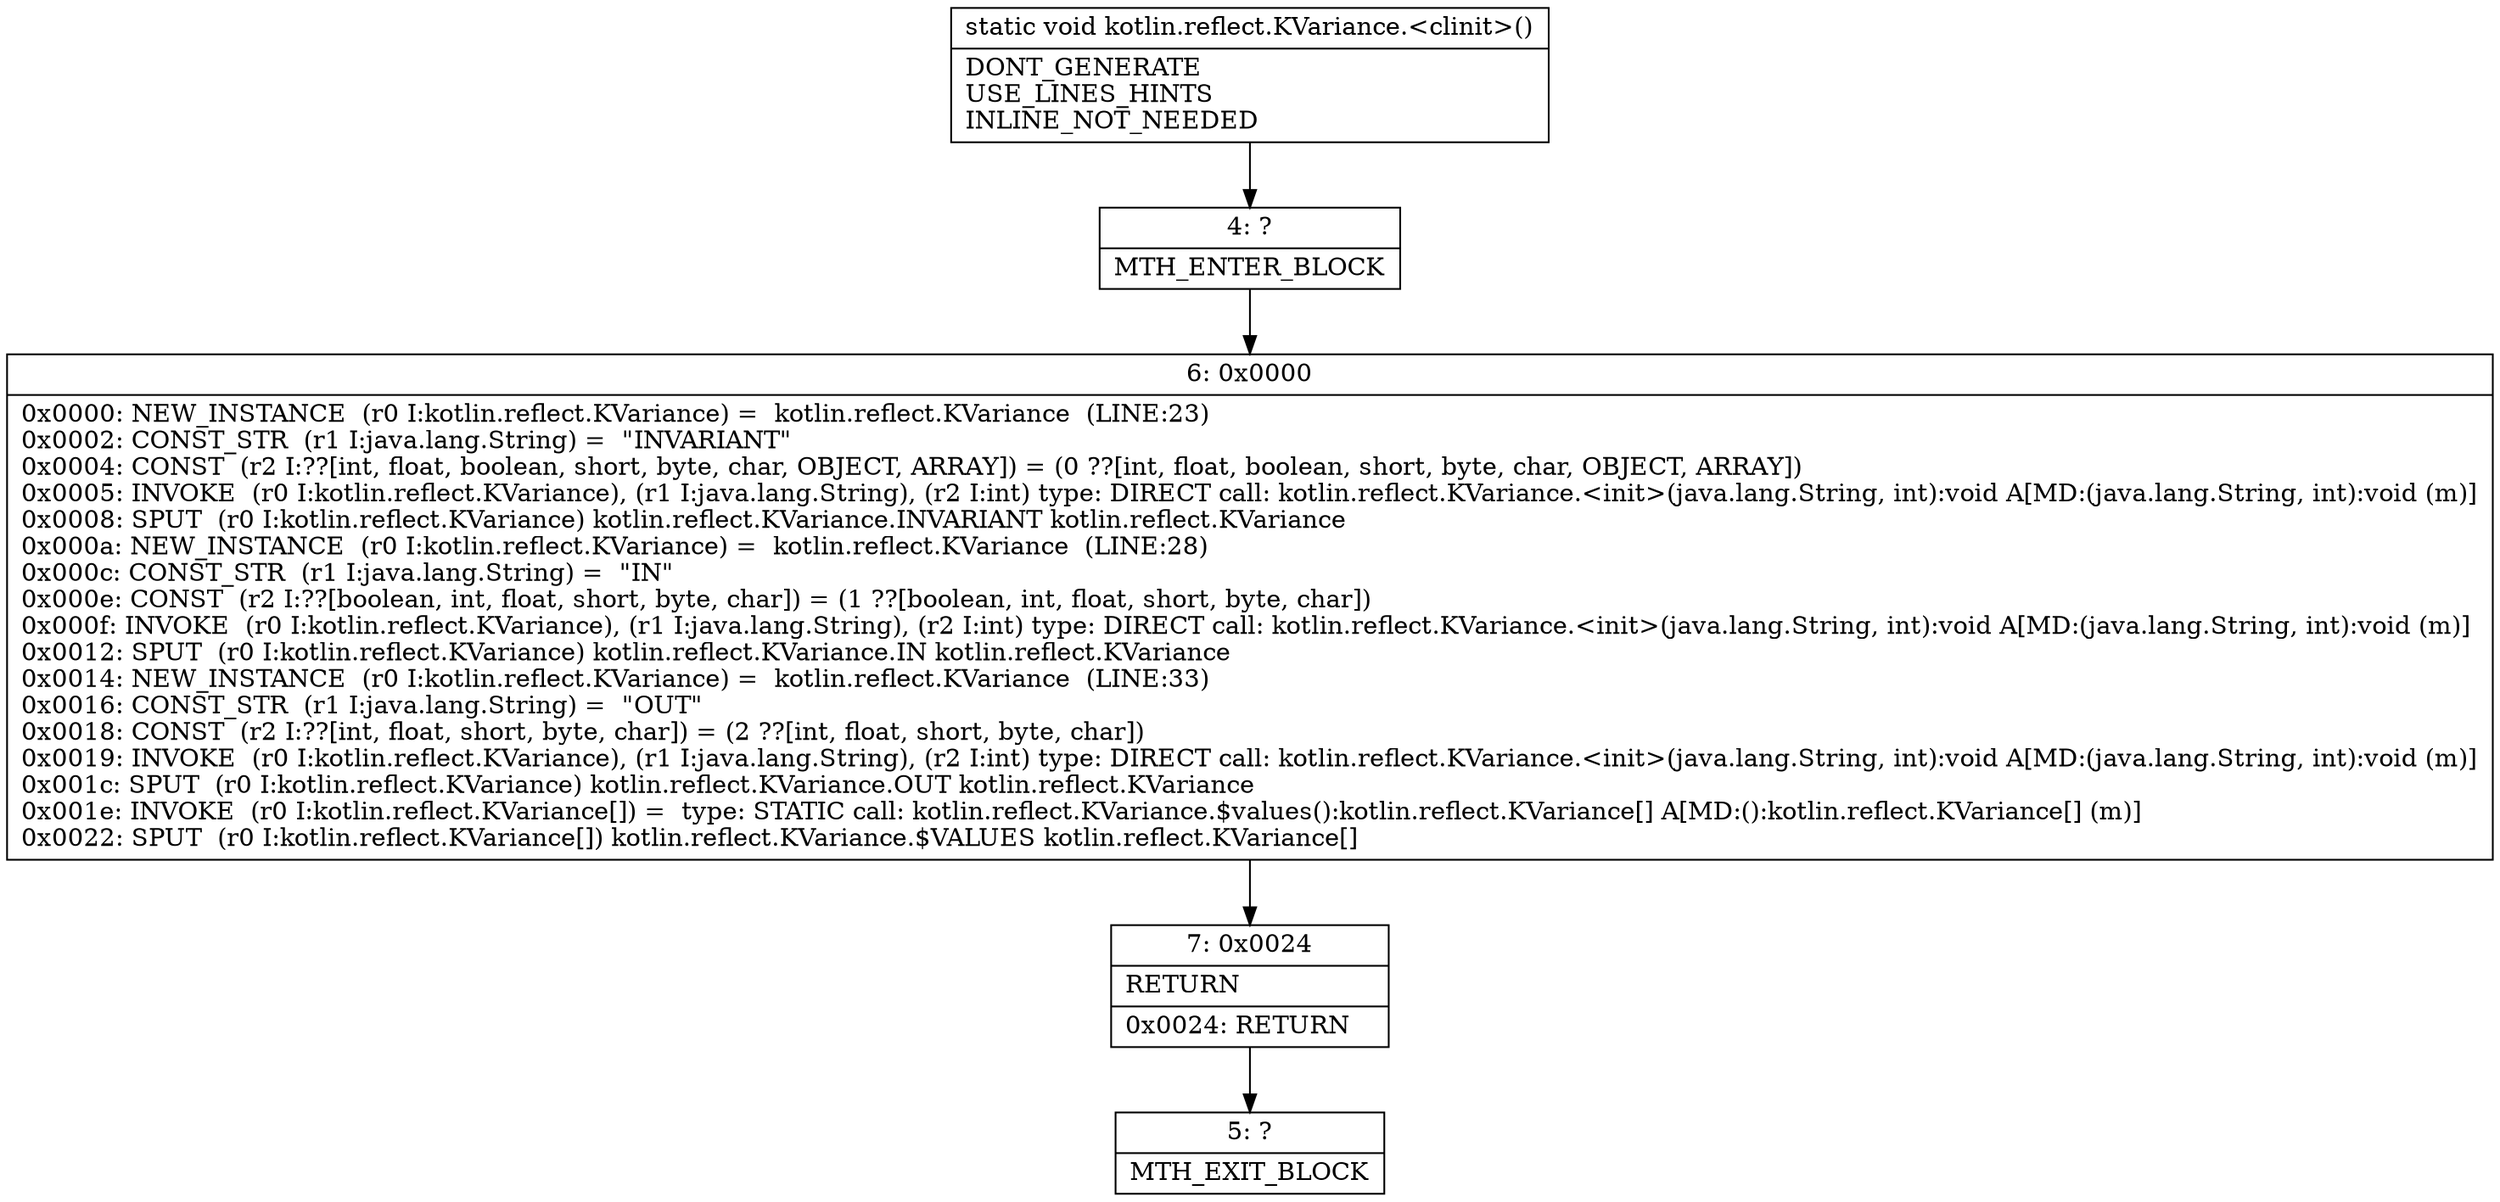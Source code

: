digraph "CFG forkotlin.reflect.KVariance.\<clinit\>()V" {
Node_4 [shape=record,label="{4\:\ ?|MTH_ENTER_BLOCK\l}"];
Node_6 [shape=record,label="{6\:\ 0x0000|0x0000: NEW_INSTANCE  (r0 I:kotlin.reflect.KVariance) =  kotlin.reflect.KVariance  (LINE:23)\l0x0002: CONST_STR  (r1 I:java.lang.String) =  \"INVARIANT\" \l0x0004: CONST  (r2 I:??[int, float, boolean, short, byte, char, OBJECT, ARRAY]) = (0 ??[int, float, boolean, short, byte, char, OBJECT, ARRAY]) \l0x0005: INVOKE  (r0 I:kotlin.reflect.KVariance), (r1 I:java.lang.String), (r2 I:int) type: DIRECT call: kotlin.reflect.KVariance.\<init\>(java.lang.String, int):void A[MD:(java.lang.String, int):void (m)]\l0x0008: SPUT  (r0 I:kotlin.reflect.KVariance) kotlin.reflect.KVariance.INVARIANT kotlin.reflect.KVariance \l0x000a: NEW_INSTANCE  (r0 I:kotlin.reflect.KVariance) =  kotlin.reflect.KVariance  (LINE:28)\l0x000c: CONST_STR  (r1 I:java.lang.String) =  \"IN\" \l0x000e: CONST  (r2 I:??[boolean, int, float, short, byte, char]) = (1 ??[boolean, int, float, short, byte, char]) \l0x000f: INVOKE  (r0 I:kotlin.reflect.KVariance), (r1 I:java.lang.String), (r2 I:int) type: DIRECT call: kotlin.reflect.KVariance.\<init\>(java.lang.String, int):void A[MD:(java.lang.String, int):void (m)]\l0x0012: SPUT  (r0 I:kotlin.reflect.KVariance) kotlin.reflect.KVariance.IN kotlin.reflect.KVariance \l0x0014: NEW_INSTANCE  (r0 I:kotlin.reflect.KVariance) =  kotlin.reflect.KVariance  (LINE:33)\l0x0016: CONST_STR  (r1 I:java.lang.String) =  \"OUT\" \l0x0018: CONST  (r2 I:??[int, float, short, byte, char]) = (2 ??[int, float, short, byte, char]) \l0x0019: INVOKE  (r0 I:kotlin.reflect.KVariance), (r1 I:java.lang.String), (r2 I:int) type: DIRECT call: kotlin.reflect.KVariance.\<init\>(java.lang.String, int):void A[MD:(java.lang.String, int):void (m)]\l0x001c: SPUT  (r0 I:kotlin.reflect.KVariance) kotlin.reflect.KVariance.OUT kotlin.reflect.KVariance \l0x001e: INVOKE  (r0 I:kotlin.reflect.KVariance[]) =  type: STATIC call: kotlin.reflect.KVariance.$values():kotlin.reflect.KVariance[] A[MD:():kotlin.reflect.KVariance[] (m)]\l0x0022: SPUT  (r0 I:kotlin.reflect.KVariance[]) kotlin.reflect.KVariance.$VALUES kotlin.reflect.KVariance[] \l}"];
Node_7 [shape=record,label="{7\:\ 0x0024|RETURN\l|0x0024: RETURN   \l}"];
Node_5 [shape=record,label="{5\:\ ?|MTH_EXIT_BLOCK\l}"];
MethodNode[shape=record,label="{static void kotlin.reflect.KVariance.\<clinit\>()  | DONT_GENERATE\lUSE_LINES_HINTS\lINLINE_NOT_NEEDED\l}"];
MethodNode -> Node_4;Node_4 -> Node_6;
Node_6 -> Node_7;
Node_7 -> Node_5;
}

